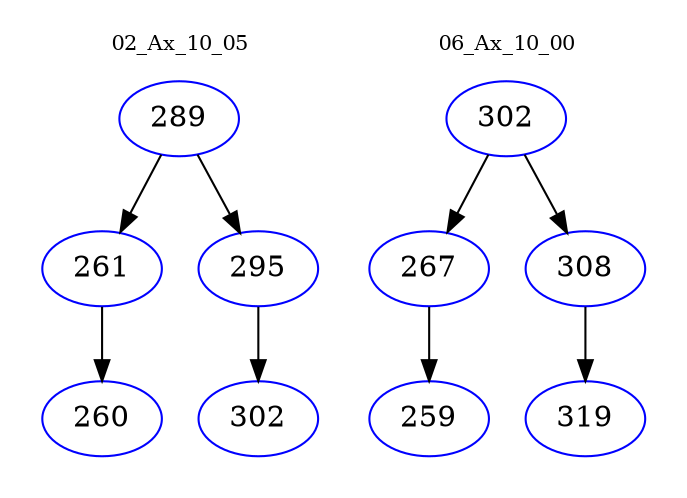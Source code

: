 digraph{
subgraph cluster_0 {
color = white
label = "02_Ax_10_05";
fontsize=10;
T0_289 [label="289", color="blue"]
T0_289 -> T0_261 [color="black"]
T0_261 [label="261", color="blue"]
T0_261 -> T0_260 [color="black"]
T0_260 [label="260", color="blue"]
T0_289 -> T0_295 [color="black"]
T0_295 [label="295", color="blue"]
T0_295 -> T0_302 [color="black"]
T0_302 [label="302", color="blue"]
}
subgraph cluster_1 {
color = white
label = "06_Ax_10_00";
fontsize=10;
T1_302 [label="302", color="blue"]
T1_302 -> T1_267 [color="black"]
T1_267 [label="267", color="blue"]
T1_267 -> T1_259 [color="black"]
T1_259 [label="259", color="blue"]
T1_302 -> T1_308 [color="black"]
T1_308 [label="308", color="blue"]
T1_308 -> T1_319 [color="black"]
T1_319 [label="319", color="blue"]
}
}
